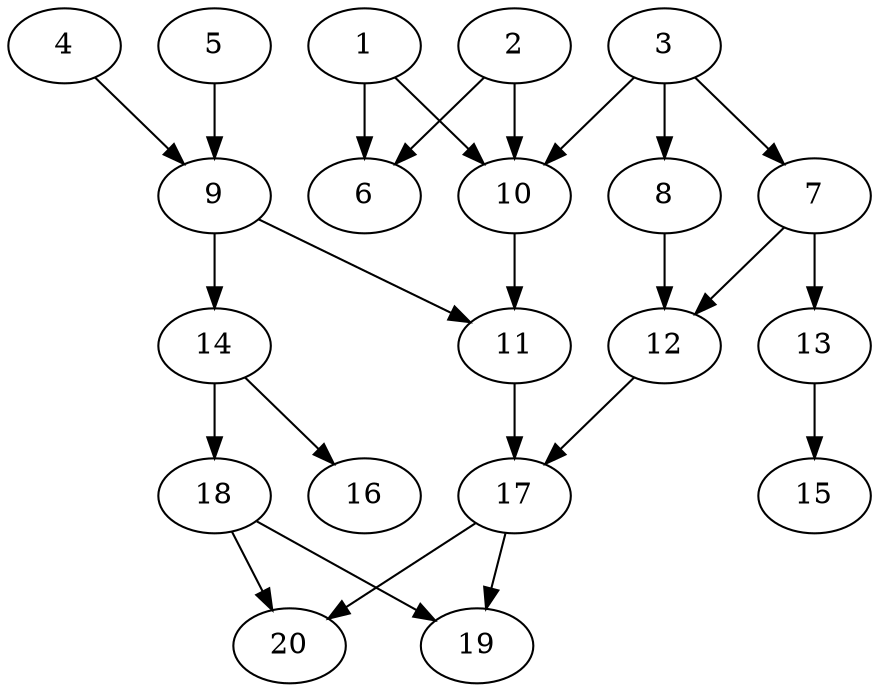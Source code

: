 // DAG automatically generated by daggen at Wed Jul 24 22:02:40 2019
// ./daggen --dot -n 20 --ccr 0.4 --fat 0.6 --regular 0.5 --density 0.5 --mindata 5242880 --maxdata 52428800 
digraph G {
  1 [size="58839040", alpha="0.14", expect_size="23535616"] 
  1 -> 6 [size ="23535616"]
  1 -> 10 [size ="23535616"]
  2 [size="50396160", alpha="0.07", expect_size="20158464"] 
  2 -> 6 [size ="20158464"]
  2 -> 10 [size ="20158464"]
  3 [size="102640640", alpha="0.05", expect_size="41056256"] 
  3 -> 7 [size ="41056256"]
  3 -> 8 [size ="41056256"]
  3 -> 10 [size ="41056256"]
  4 [size="65239040", alpha="0.17", expect_size="26095616"] 
  4 -> 9 [size ="26095616"]
  5 [size="99210240", alpha="0.10", expect_size="39684096"] 
  5 -> 9 [size ="39684096"]
  6 [size="97402880", alpha="0.02", expect_size="38961152"] 
  7 [size="22691840", alpha="0.02", expect_size="9076736"] 
  7 -> 12 [size ="9076736"]
  7 -> 13 [size ="9076736"]
  8 [size="122475520", alpha="0.18", expect_size="48990208"] 
  8 -> 12 [size ="48990208"]
  9 [size="14187520", alpha="0.07", expect_size="5675008"] 
  9 -> 11 [size ="5675008"]
  9 -> 14 [size ="5675008"]
  10 [size="69736960", alpha="0.12", expect_size="27894784"] 
  10 -> 11 [size ="27894784"]
  11 [size="124216320", alpha="0.08", expect_size="49686528"] 
  11 -> 17 [size ="49686528"]
  12 [size="85982720", alpha="0.15", expect_size="34393088"] 
  12 -> 17 [size ="34393088"]
  13 [size="128647680", alpha="0.16", expect_size="51459072"] 
  13 -> 15 [size ="51459072"]
  14 [size="37486080", alpha="0.14", expect_size="14994432"] 
  14 -> 16 [size ="14994432"]
  14 -> 18 [size ="14994432"]
  15 [size="18467840", alpha="0.07", expect_size="7387136"] 
  16 [size="80035840", alpha="0.15", expect_size="32014336"] 
  17 [size="91166720", alpha="0.11", expect_size="36466688"] 
  17 -> 19 [size ="36466688"]
  17 -> 20 [size ="36466688"]
  18 [size="100257280", alpha="0.15", expect_size="40102912"] 
  18 -> 19 [size ="40102912"]
  18 -> 20 [size ="40102912"]
  19 [size="89999360", alpha="0.07", expect_size="35999744"] 
  20 [size="15119360", alpha="0.05", expect_size="6047744"] 
}
